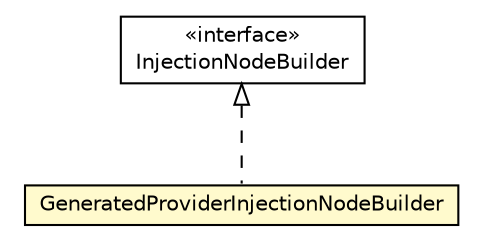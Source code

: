 #!/usr/local/bin/dot
#
# Class diagram 
# Generated by UMLGraph version 5.1 (http://www.umlgraph.org/)
#

digraph G {
	edge [fontname="Helvetica",fontsize=10,labelfontname="Helvetica",labelfontsize=10];
	node [fontname="Helvetica",fontsize=10,shape=plaintext];
	nodesep=0.25;
	ranksep=0.5;
	// org.androidtransfuse.gen.variableBuilder.GeneratedProviderInjectionNodeBuilder
	c57665 [label=<<table title="org.androidtransfuse.gen.variableBuilder.GeneratedProviderInjectionNodeBuilder" border="0" cellborder="1" cellspacing="0" cellpadding="2" port="p" bgcolor="lemonChiffon" href="./GeneratedProviderInjectionNodeBuilder.html">
		<tr><td><table border="0" cellspacing="0" cellpadding="1">
<tr><td align="center" balign="center"> GeneratedProviderInjectionNodeBuilder </td></tr>
		</table></td></tr>
		</table>>, fontname="Helvetica", fontcolor="black", fontsize=10.0];
	// org.androidtransfuse.gen.variableBuilder.InjectionNodeBuilder
	c57677 [label=<<table title="org.androidtransfuse.gen.variableBuilder.InjectionNodeBuilder" border="0" cellborder="1" cellspacing="0" cellpadding="2" port="p" href="./InjectionNodeBuilder.html">
		<tr><td><table border="0" cellspacing="0" cellpadding="1">
<tr><td align="center" balign="center"> &#171;interface&#187; </td></tr>
<tr><td align="center" balign="center"> InjectionNodeBuilder </td></tr>
		</table></td></tr>
		</table>>, fontname="Helvetica", fontcolor="black", fontsize=10.0];
	//org.androidtransfuse.gen.variableBuilder.GeneratedProviderInjectionNodeBuilder implements org.androidtransfuse.gen.variableBuilder.InjectionNodeBuilder
	c57677:p -> c57665:p [dir=back,arrowtail=empty,style=dashed];
}

